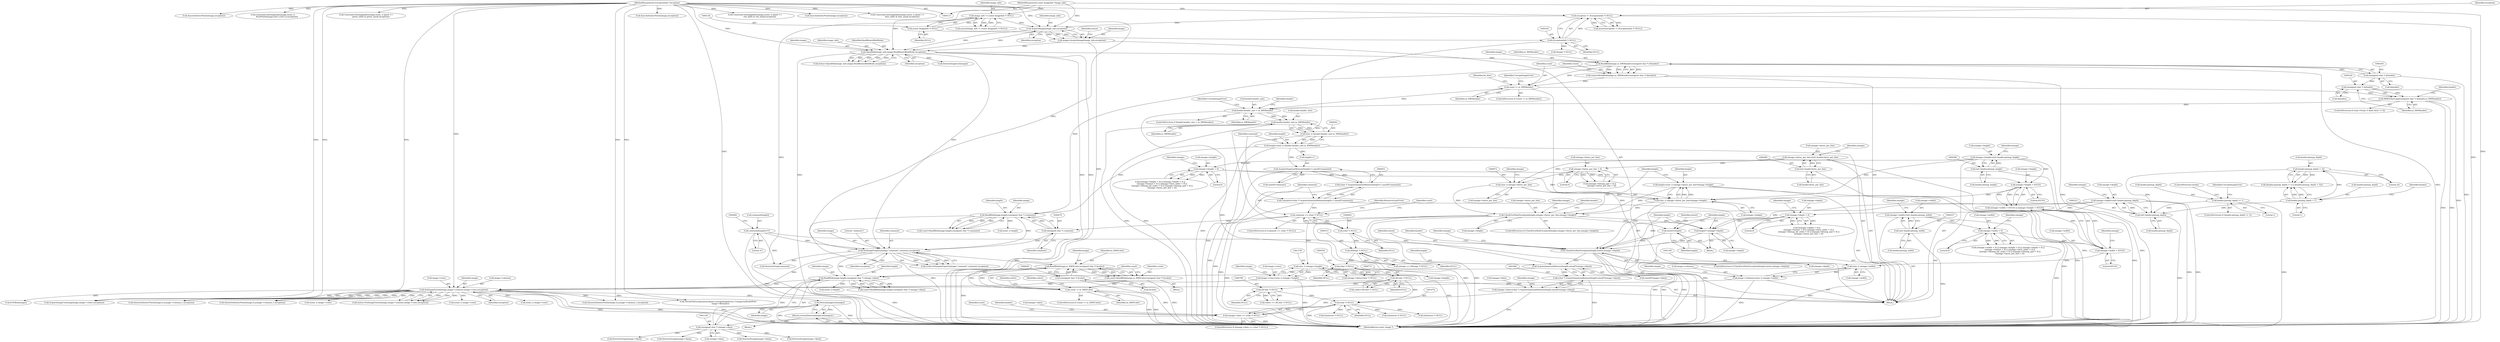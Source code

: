 digraph "0_ImageMagick_c78993d138bf480ab4652b5a48379d4ff75ba5f7@pointer" {
"1001210" [label="(Call,DestroyImageList(image))"];
"1001169" [label="(Call,SetImageExtent(image,image->columns,image->rows,exception))"];
"1001100" [label="(Call,ReadBlob(image,length,(unsigned char *) ximage->data))"];
"1000826" [label="(Call,ReadBlob(image,sz_XWDColor,(unsigned char *) &color))"];
"1000483" [label="(Call,SetImageProperty(image,\"comment\",comment,exception))"];
"1000470" [label="(Call,ReadBlob(image,length,(unsigned char *) comment))"];
"1000200" [label="(Call,ReadBlob(image,sz_XWDheader,(unsigned char *) &header))"];
"1000180" [label="(Call,OpenBlob(image_info,image,ReadBinaryBlobMode,exception))"];
"1000175" [label="(Call,AcquireImage(image_info,exception))"];
"1000135" [label="(Call,image_info != (const ImageInfo *) NULL)"];
"1000114" [label="(MethodParameterIn,const ImageInfo *image_info)"];
"1000137" [label="(Call,(const ImageInfo *) NULL)"];
"1000162" [label="(Call,exception != (ExceptionInfo *) NULL)"];
"1000115" [label="(MethodParameterIn,ExceptionInfo *exception)"];
"1000164" [label="(Call,(ExceptionInfo *) NULL)"];
"1000173" [label="(Call,image=AcquireImage(image_info,exception))"];
"1000203" [label="(Call,(unsigned char *) &header)"];
"1000439" [label="(Call,length=(size_t) (header.header_size-sz_XWDheader))"];
"1000441" [label="(Call,(size_t) (header.header_size-sz_XWDheader))"];
"1000443" [label="(Call,header.header_size-sz_XWDheader)"];
"1000243" [label="(Call,header.header_size < sz_XWDheader)"];
"1000208" [label="(Call,count != sz_XWDheader)"];
"1000198" [label="(Call,count=ReadBlob(image,sz_XWDheader,(unsigned char *) &header))"];
"1000227" [label="(Call,MSBOrderLong((unsigned char *) &header,sz_XWDheader))"];
"1000228" [label="(Call,(unsigned char *) &header)"];
"1000473" [label="(Call,(unsigned char *) comment)"];
"1000460" [label="(Call,comment == (char *) NULL)"];
"1000448" [label="(Call,comment=(char *) AcquireQuantumMemory(length+1,sizeof(*comment)))"];
"1000450" [label="(Call,(char *) AcquireQuantumMemory(length+1,sizeof(*comment)))"];
"1000452" [label="(Call,AcquireQuantumMemory(length+1,sizeof(*comment)))"];
"1000462" [label="(Call,(char *) NULL)"];
"1000476" [label="(Call,comment[length]='\0')"];
"1000834" [label="(Call,count != sz_XWDColor)"];
"1000824" [label="(Call,count=ReadBlob(image,sz_XWDColor,(unsigned char *) &color))"];
"1000829" [label="(Call,(unsigned char *) &color)"];
"1001061" [label="(Call,AcquireQuantumMemory(length,sizeof(*ximage->data)))"];
"1000980" [label="(Call,CheckOverflowException(length,ximage->bytes_per_line,ximage->height))"];
"1000968" [label="(Call,length=(size_t) ximage->bytes_per_line*ximage->height)"];
"1000970" [label="(Call,(size_t) ximage->bytes_per_line*ximage->height)"];
"1000971" [label="(Call,(size_t) ximage->bytes_per_line)"];
"1000579" [label="(Call,ximage->bytes_per_line=(int) header.bytes_per_line)"];
"1000583" [label="(Call,(int) header.bytes_per_line)"];
"1000688" [label="(Call,ximage->bytes_per_line < 0)"];
"1000710" [label="(Call,ximage->height > 65535)"];
"1000561" [label="(Call,ximage->height=(int) header.pixmap_height)"];
"1000565" [label="(Call,(int) header.pixmap_height)"];
"1000653" [label="(Call,ximage->height < 0)"];
"1001027" [label="(Call,CheckOverflowException(length,extent,ximage->depth))"];
"1001021" [label="(Call,length*=ximage->depth)"];
"1000659" [label="(Call,ximage->depth < 0)"];
"1000518" [label="(Call,ximage->depth=(int) header.pixmap_depth)"];
"1000522" [label="(Call,(int) header.pixmap_depth)"];
"1000350" [label="(Call,header.pixmap_depth > 32)"];
"1000345" [label="(Call,header.pixmap_depth < 1)"];
"1000331" [label="(Call,header.pixmap_depth != 1)"];
"1001018" [label="(Call,extent=length)"];
"1001103" [label="(Call,(unsigned char *) ximage->data)"];
"1001069" [label="(Call,ximage->data == (char *) NULL)"];
"1001055" [label="(Call,ximage->data=(char *) AcquireQuantumMemory(length,sizeof(*ximage->data)))"];
"1001059" [label="(Call,(char *) AcquireQuantumMemory(length,sizeof(*ximage->data)))"];
"1001073" [label="(Call,(char *) NULL)"];
"1000797" [label="(Call,(XColor *) NULL)"];
"1000770" [label="(Call,(XColor *) NULL)"];
"1000549" [label="(Call,(char *) NULL)"];
"1000512" [label="(Call,(XImage *) NULL)"];
"1001144" [label="(Call,image->columns=(size_t) ximage->width)"];
"1001148" [label="(Call,(size_t) ximage->width)"];
"1000705" [label="(Call,ximage->width > 65535)"];
"1000647" [label="(Call,ximage->width < 0)"];
"1000552" [label="(Call,ximage->width=(int) header.pixmap_width)"];
"1000556" [label="(Call,(int) header.pixmap_width)"];
"1001153" [label="(Call,image->rows=(size_t) ximage->height)"];
"1001157" [label="(Call,(size_t) ximage->height)"];
"1001209" [label="(Return,return(DestroyImageList(image));)"];
"1000976" [label="(Call,ximage->height)"];
"1000692" [label="(Literal,0)"];
"1000331" [label="(Call,header.pixmap_depth != 1)"];
"1000230" [label="(Call,&header)"];
"1000114" [label="(MethodParameterIn,const ImageInfo *image_info)"];
"1001027" [label="(Call,CheckOverflowException(length,extent,ximage->depth))"];
"1000992" [label="(Identifier,header)"];
"1000354" [label="(Literal,32)"];
"1001073" [label="(Call,(char *) NULL)"];
"1001911" [label="(Call,EOFBlob(image))"];
"1000439" [label="(Call,length=(size_t) (header.header_size-sz_XWDheader))"];
"1000490" [label="(Call,DestroyString(comment))"];
"1000184" [label="(Identifier,exception)"];
"1000470" [label="(Call,ReadBlob(image,length,(unsigned char *) comment))"];
"1000552" [label="(Call,ximage->width=(int) header.pixmap_width)"];
"1001494" [label="(Call,SyncAuthenticPixels(image,exception))"];
"1000232" [label="(Identifier,sz_XWDheader)"];
"1001063" [label="(Call,sizeof(*ximage->data))"];
"1001417" [label="(Call,ConstrainColormapIndex(image,(ssize_t) (pixel >>\n                red_shift) & red_mask,exception))"];
"1000585" [label="(Call,header.bytes_per_line)"];
"1000689" [label="(Call,ximage->bytes_per_line)"];
"1001059" [label="(Call,(char *) AcquireQuantumMemory(length,sizeof(*ximage->data)))"];
"1000969" [label="(Identifier,length)"];
"1000839" [label="(Identifier,colors)"];
"1000688" [label="(Call,ximage->bytes_per_line < 0)"];
"1000682" [label="(Call,(ximage->bitmap_pad < 0) ||\n      (ximage->bytes_per_line < 0))"];
"1001182" [label="(Block,)"];
"1001171" [label="(Call,image->columns)"];
"1001653" [label="(Call,SyncAuthenticPixels(image,exception))"];
"1000466" [label="(Identifier,ResourceLimitError)"];
"1000977" [label="(Identifier,ximage)"];
"1001018" [label="(Call,extent=length)"];
"1000199" [label="(Identifier,count)"];
"1000202" [label="(Identifier,sz_XWDheader)"];
"1000346" [label="(Call,header.pixmap_depth)"];
"1001199" [label="(Call,DestroyString(ximage->data))"];
"1000483" [label="(Call,SetImageProperty(image,\"comment\",comment,exception))"];
"1000529" [label="(Identifier,ximage)"];
"1000486" [label="(Identifier,comment)"];
"1000495" [label="(Call,(ssize_t) length)"];
"1000176" [label="(Identifier,image_info)"];
"1000545" [label="(Call,ximage->data=(char *) NULL)"];
"1000135" [label="(Call,image_info != (const ImageInfo *) NULL)"];
"1000209" [label="(Identifier,count)"];
"1001037" [label="(Identifier,header)"];
"1000464" [label="(Identifier,NULL)"];
"1001385" [label="(Call,(Quantum *) NULL)"];
"1000215" [label="(Identifier,lsb_first)"];
"1000836" [label="(Identifier,sz_XWDColor)"];
"1000558" [label="(Call,header.pixmap_width)"];
"1000349" [label="(Literal,1)"];
"1001155" [label="(Identifier,image)"];
"1000192" [label="(Call,DestroyImageList(image))"];
"1000236" [label="(Identifier,header)"];
"1000968" [label="(Call,length=(size_t) ximage->bytes_per_line*ximage->height)"];
"1000177" [label="(Identifier,exception)"];
"1001157" [label="(Call,(size_t) ximage->height)"];
"1001057" [label="(Identifier,ximage)"];
"1000460" [label="(Call,comment == (char *) NULL)"];
"1000712" [label="(Identifier,ximage)"];
"1000195" [label="(Call,(Image *) NULL)"];
"1000553" [label="(Call,ximage->width)"];
"1000563" [label="(Identifier,ximage)"];
"1000198" [label="(Call,count=ReadBlob(image,sz_XWDheader,(unsigned char *) &header))"];
"1000137" [label="(Call,(const ImageInfo *) NULL)"];
"1000330" [label="(ControlStructure,if (header.pixmap_depth != 1))"];
"1000704" [label="(Call,(ximage->width > 65535) || (ximage->height > 65535))"];
"1000441" [label="(Call,(size_t) (header.header_size-sz_XWDheader))"];
"1000797" [label="(Call,(XColor *) NULL)"];
"1000484" [label="(Identifier,image)"];
"1000473" [label="(Call,(unsigned char *) comment)"];
"1000161" [label="(Call,assert(exception != (ExceptionInfo *) NULL))"];
"1000448" [label="(Call,comment=(char *) AcquireQuantumMemory(length+1,sizeof(*comment)))"];
"1001022" [label="(Identifier,length)"];
"1001098" [label="(Call,count=ReadBlob(image,length,(unsigned char *) ximage->data))"];
"1001154" [label="(Call,image->rows)"];
"1000572" [label="(Identifier,ximage)"];
"1000164" [label="(Call,(ExceptionInfo *) NULL)"];
"1000824" [label="(Call,count=ReadBlob(image,sz_XWDColor,(unsigned char *) &color))"];
"1001131" [label="(Call,DestroyString(ximage->data))"];
"1001102" [label="(Identifier,length)"];
"1000646" [label="(Call,(ximage->width < 0) || (ximage->height < 0) || (ximage->depth < 0) ||\n      (ximage->format < 0) || (ximage->byte_order < 0) ||\n      (ximage->bitmap_bit_order < 0) || (ximage->bitmap_pad < 0) ||\n      (ximage->bytes_per_line < 0))"];
"1000831" [label="(Call,&color)"];
"1000335" [label="(Literal,1)"];
"1001021" [label="(Call,length*=ximage->depth)"];
"1000476" [label="(Call,comment[length]='\0')"];
"1001144" [label="(Call,image->columns=(size_t) ximage->width)"];
"1000833" [label="(ControlStructure,if (count != sz_XWDColor))"];
"1001071" [label="(Identifier,ximage)"];
"1001467" [label="(Call,ConstrainColormapIndex(image,(ssize_t) (pixel >>\n                blue_shift) & blue_mask,exception))"];
"1000519" [label="(Call,ximage->depth)"];
"1000337" [label="(Identifier,CorruptImageError)"];
"1001070" [label="(Call,ximage->data)"];
"1000443" [label="(Call,header.header_size-sz_XWDheader)"];
"1001148" [label="(Call,(size_t) ximage->width)"];
"1001174" [label="(Call,image->rows)"];
"1000485" [label="(Literal,\"comment\")"];
"1000344" [label="(Call,(header.pixmap_depth < 1) || (header.pixmap_depth > 32))"];
"1000469" [label="(Identifier,count)"];
"1001373" [label="(Call,QueueAuthenticPixels(image,0,y,image->columns,1,exception))"];
"1001099" [label="(Identifier,count)"];
"1000556" [label="(Call,(int) header.pixmap_width)"];
"1000667" [label="(Identifier,ximage)"];
"1001055" [label="(Call,ximage->data=(char *) AcquireQuantumMemory(length,sizeof(*ximage->data)))"];
"1000770" [label="(Call,(XColor *) NULL)"];
"1000551" [label="(Identifier,NULL)"];
"1000480" [label="(Literal,'\0')"];
"1000487" [label="(Identifier,exception)"];
"1000706" [label="(Call,ximage->width)"];
"1001062" [label="(Identifier,length)"];
"1000580" [label="(Call,ximage->bytes_per_line)"];
"1000518" [label="(Call,ximage->depth=(int) header.pixmap_depth)"];
"1001928" [label="(MethodReturn,static Image *)"];
"1000162" [label="(Call,exception != (ExceptionInfo *) NULL)"];
"1000985" [label="(Call,ximage->height)"];
"1000659" [label="(Call,ximage->depth < 0)"];
"1001016" [label="(Block,)"];
"1001210" [label="(Call,DestroyImageList(image))"];
"1001023" [label="(Call,ximage->depth)"];
"1001170" [label="(Identifier,image)"];
"1001784" [label="(Call,(ssize_t) image->rows)"];
"1000477" [label="(Call,comment[length])"];
"1001105" [label="(Call,ximage->data)"];
"1001806" [label="(Call,(Quantum *) NULL)"];
"1000829" [label="(Call,(unsigned char *) &color)"];
"1000567" [label="(Call,header.pixmap_height)"];
"1001068" [label="(ControlStructure,if (ximage->data == (char *) NULL))"];
"1000658" [label="(Call,(ximage->depth < 0) ||\n      (ximage->format < 0) || (ximage->byte_order < 0) ||\n      (ximage->bitmap_bit_order < 0) || (ximage->bitmap_pad < 0) ||\n      (ximage->bytes_per_line < 0))"];
"1000212" [label="(Identifier,CorruptImageError)"];
"1000653" [label="(Call,ximage->height < 0)"];
"1000475" [label="(Identifier,comment)"];
"1001363" [label="(Call,(ssize_t) image->rows)"];
"1000971" [label="(Call,(size_t) ximage->bytes_per_line)"];
"1000663" [label="(Literal,0)"];
"1000655" [label="(Identifier,ximage)"];
"1001153" [label="(Call,image->rows=(size_t) ximage->height)"];
"1000825" [label="(Identifier,count)"];
"1000352" [label="(Identifier,header)"];
"1000350" [label="(Call,header.pixmap_depth > 32)"];
"1000332" [label="(Call,header.pixmap_depth)"];
"1000834" [label="(Call,count != sz_XWDColor)"];
"1000208" [label="(Call,count != sz_XWDheader)"];
"1000116" [label="(Block,)"];
"1000982" [label="(Call,ximage->bytes_per_line)"];
"1000654" [label="(Call,ximage->height)"];
"1000181" [label="(Identifier,image_info)"];
"1000249" [label="(Identifier,CorruptImageError)"];
"1000345" [label="(Call,header.pixmap_depth < 1)"];
"1001080" [label="(Identifier,header)"];
"1000228" [label="(Call,(unsigned char *) &header)"];
"1000244" [label="(Call,header.header_size)"];
"1000522" [label="(Call,(int) header.pixmap_depth)"];
"1001177" [label="(Identifier,exception)"];
"1000768" [label="(Call,colors=(XColor *) NULL)"];
"1001103" [label="(Call,(unsigned char *) ximage->data)"];
"1000351" [label="(Call,header.pixmap_depth)"];
"1001899" [label="(Call,DestroyString(ximage->data))"];
"1001209" [label="(Return,return(DestroyImageList(image));)"];
"1000456" [label="(Call,sizeof(*comment))"];
"1000183" [label="(Identifier,ReadBinaryBlobMode)"];
"1000661" [label="(Identifier,ximage)"];
"1000207" [label="(ControlStructure,if (count != sz_XWDheader))"];
"1000447" [label="(Identifier,sz_XWDheader)"];
"1001703" [label="(Call,DestroyString(ximage->data))"];
"1000828" [label="(Identifier,sz_XWDColor)"];
"1001150" [label="(Call,ximage->width)"];
"1000579" [label="(Call,ximage->bytes_per_line=(int) header.bytes_per_line)"];
"1001164" [label="(Identifier,image)"];
"1000134" [label="(Call,assert(image_info != (const ImageInfo *) NULL))"];
"1001145" [label="(Call,image->columns)"];
"1001029" [label="(Identifier,extent)"];
"1000710" [label="(Call,ximage->height > 65535)"];
"1001794" [label="(Call,QueueAuthenticPixels(image,0,y,image->columns,1,exception))"];
"1000166" [label="(Identifier,NULL)"];
"1000714" [label="(Literal,65535)"];
"1001169" [label="(Call,SetImageExtent(image,image->columns,image->rows,exception))"];
"1000462" [label="(Call,(char *) NULL)"];
"1000709" [label="(Literal,65535)"];
"1000647" [label="(Call,ximage->width < 0)"];
"1000472" [label="(Identifier,length)"];
"1000979" [label="(ControlStructure,if (CheckOverflowException(length,ximage->bytes_per_line,ximage->height)))"];
"1001069" [label="(Call,ximage->data == (char *) NULL)"];
"1000856" [label="(Identifier,colors)"];
"1001028" [label="(Identifier,length)"];
"1001101" [label="(Identifier,image)"];
"1001056" [label="(Call,ximage->data)"];
"1001522" [label="(Call,(ssize_t) image->rows)"];
"1001159" [label="(Call,ximage->height)"];
"1001861" [label="(Call,SyncAuthenticPixels(image,exception))"];
"1001914" [label="(Call,ThrowFileException(exception,CorruptImageError,\"UnexpectedEndOfFile\",\n      image->filename))"];
"1001828" [label="(Call,ConstrainColormapIndex(image,(ssize_t)\n              XGetPixel(ximage,(int) x,(int) y),exception))"];
"1000481" [label="(Call,(void) SetImageProperty(image,\"comment\",comment,exception))"];
"1000175" [label="(Call,AcquireImage(image_info,exception))"];
"1000139" [label="(Identifier,NULL)"];
"1000795" [label="(Call,colors == (XColor *) NULL)"];
"1000136" [label="(Identifier,image_info)"];
"1001167" [label="(Call,status=SetImageExtent(image,image->columns,image->rows,exception))"];
"1000242" [label="(ControlStructure,if (header.header_size < sz_XWDheader))"];
"1000200" [label="(Call,ReadBlob(image,sz_XWDheader,(unsigned char *) &header))"];
"1000201" [label="(Identifier,image)"];
"1000210" [label="(Identifier,sz_XWDheader)"];
"1000179" [label="(Identifier,status)"];
"1000973" [label="(Call,ximage->bytes_per_line)"];
"1000471" [label="(Identifier,image)"];
"1000178" [label="(Call,status=OpenBlob(image_info,image,ReadBinaryBlobMode,exception))"];
"1000711" [label="(Call,ximage->height)"];
"1001075" [label="(Identifier,NULL)"];
"1000163" [label="(Identifier,exception)"];
"1001544" [label="(Call,(Quantum *) NULL)"];
"1000651" [label="(Literal,0)"];
"1000450" [label="(Call,(char *) AcquireQuantumMemory(length+1,sizeof(*comment)))"];
"1000453" [label="(Call,length+1)"];
"1000227" [label="(Call,MSBOrderLong((unsigned char *) &header,sz_XWDheader))"];
"1001061" [label="(Call,AcquireQuantumMemory(length,sizeof(*ximage->data)))"];
"1000514" [label="(Identifier,NULL)"];
"1000180" [label="(Call,OpenBlob(image_info,image,ReadBinaryBlobMode,exception))"];
"1001679" [label="(Call,AcquireImageColormap(image,image->colors,exception))"];
"1000549" [label="(Call,(char *) NULL)"];
"1000827" [label="(Identifier,image)"];
"1001111" [label="(Call,(ssize_t) length)"];
"1000468" [label="(Call,count=ReadBlob(image,length,(unsigned char *) comment))"];
"1000205" [label="(Call,&header)"];
"1000980" [label="(Call,CheckOverflowException(length,ximage->bytes_per_line,ximage->height))"];
"1001532" [label="(Call,QueueAuthenticPixels(image,0,y,image->columns,1,exception))"];
"1000561" [label="(Call,ximage->height=(int) header.pixmap_height)"];
"1000583" [label="(Call,(int) header.bytes_per_line)"];
"1000590" [label="(Identifier,ximage)"];
"1000562" [label="(Call,ximage->height)"];
"1000461" [label="(Identifier,comment)"];
"1001442" [label="(Call,ConstrainColormapIndex(image,(ssize_t) (pixel >>\n                green_shift) & green_mask,exception))"];
"1000652" [label="(Call,(ximage->height < 0) || (ximage->depth < 0) ||\n      (ximage->format < 0) || (ximage->byte_order < 0) ||\n      (ximage->bitmap_bit_order < 0) || (ximage->bitmap_pad < 0) ||\n      (ximage->bytes_per_line < 0))"];
"1001026" [label="(ControlStructure,if (CheckOverflowException(length,extent,ximage->depth)))"];
"1000512" [label="(Call,(XImage *) NULL)"];
"1000772" [label="(Identifier,NULL)"];
"1000444" [label="(Call,header.header_size)"];
"1000452" [label="(Call,AcquireQuantumMemory(length+1,sizeof(*comment)))"];
"1000203" [label="(Call,(unsigned char *) &header)"];
"1000253" [label="(Identifier,header)"];
"1000243" [label="(Call,header.header_size < sz_XWDheader)"];
"1000660" [label="(Call,ximage->depth)"];
"1000524" [label="(Call,header.pixmap_depth)"];
"1000339" [label="(ControlStructure,break;)"];
"1000799" [label="(Identifier,NULL)"];
"1000835" [label="(Identifier,count)"];
"1000826" [label="(Call,ReadBlob(image,sz_XWDColor,(unsigned char *) &color))"];
"1000174" [label="(Identifier,image)"];
"1000705" [label="(Call,ximage->width > 65535)"];
"1000247" [label="(Identifier,sz_XWDheader)"];
"1000440" [label="(Identifier,length)"];
"1000823" [label="(Block,)"];
"1000173" [label="(Call,image=AcquireImage(image_info,exception))"];
"1001019" [label="(Identifier,extent)"];
"1000115" [label="(MethodParameterIn,ExceptionInfo *exception)"];
"1000970" [label="(Call,(size_t) ximage->bytes_per_line*ximage->height)"];
"1001020" [label="(Identifier,length)"];
"1001211" [label="(Identifier,image)"];
"1000565" [label="(Call,(int) header.pixmap_height)"];
"1000657" [label="(Literal,0)"];
"1001030" [label="(Call,ximage->depth)"];
"1001013" [label="(Identifier,ximage)"];
"1000217" [label="(ControlStructure,if ((int) (*(char *) &lsb_first) != 0))"];
"1000449" [label="(Identifier,comment)"];
"1000459" [label="(ControlStructure,if (comment == (char *) NULL))"];
"1001100" [label="(Call,ReadBlob(image,length,(unsigned char *) ximage->data))"];
"1000510" [label="(Call,ximage == (XImage *) NULL)"];
"1000648" [label="(Call,ximage->width)"];
"1000981" [label="(Identifier,length)"];
"1000182" [label="(Identifier,image)"];
"1001210" -> "1001209"  [label="AST: "];
"1001210" -> "1001211"  [label="CFG: "];
"1001211" -> "1001210"  [label="AST: "];
"1001209" -> "1001210"  [label="CFG: "];
"1001210" -> "1001928"  [label="DDG: "];
"1001210" -> "1001928"  [label="DDG: "];
"1001210" -> "1001209"  [label="DDG: "];
"1001169" -> "1001210"  [label="DDG: "];
"1001169" -> "1001167"  [label="AST: "];
"1001169" -> "1001177"  [label="CFG: "];
"1001170" -> "1001169"  [label="AST: "];
"1001171" -> "1001169"  [label="AST: "];
"1001174" -> "1001169"  [label="AST: "];
"1001177" -> "1001169"  [label="AST: "];
"1001167" -> "1001169"  [label="CFG: "];
"1001169" -> "1001928"  [label="DDG: "];
"1001169" -> "1001928"  [label="DDG: "];
"1001169" -> "1001928"  [label="DDG: "];
"1001169" -> "1001167"  [label="DDG: "];
"1001169" -> "1001167"  [label="DDG: "];
"1001169" -> "1001167"  [label="DDG: "];
"1001169" -> "1001167"  [label="DDG: "];
"1001100" -> "1001169"  [label="DDG: "];
"1001144" -> "1001169"  [label="DDG: "];
"1001153" -> "1001169"  [label="DDG: "];
"1000483" -> "1001169"  [label="DDG: "];
"1000115" -> "1001169"  [label="DDG: "];
"1001169" -> "1001363"  [label="DDG: "];
"1001169" -> "1001373"  [label="DDG: "];
"1001169" -> "1001373"  [label="DDG: "];
"1001169" -> "1001373"  [label="DDG: "];
"1001169" -> "1001522"  [label="DDG: "];
"1001169" -> "1001532"  [label="DDG: "];
"1001169" -> "1001532"  [label="DDG: "];
"1001169" -> "1001532"  [label="DDG: "];
"1001169" -> "1001679"  [label="DDG: "];
"1001169" -> "1001679"  [label="DDG: "];
"1001169" -> "1001784"  [label="DDG: "];
"1001169" -> "1001794"  [label="DDG: "];
"1001169" -> "1001911"  [label="DDG: "];
"1001169" -> "1001914"  [label="DDG: "];
"1001100" -> "1001098"  [label="AST: "];
"1001100" -> "1001103"  [label="CFG: "];
"1001101" -> "1001100"  [label="AST: "];
"1001102" -> "1001100"  [label="AST: "];
"1001103" -> "1001100"  [label="AST: "];
"1001098" -> "1001100"  [label="CFG: "];
"1001100" -> "1001928"  [label="DDG: "];
"1001100" -> "1001098"  [label="DDG: "];
"1001100" -> "1001098"  [label="DDG: "];
"1001100" -> "1001098"  [label="DDG: "];
"1000826" -> "1001100"  [label="DDG: "];
"1000483" -> "1001100"  [label="DDG: "];
"1001061" -> "1001100"  [label="DDG: "];
"1001103" -> "1001100"  [label="DDG: "];
"1001100" -> "1001111"  [label="DDG: "];
"1000826" -> "1000824"  [label="AST: "];
"1000826" -> "1000829"  [label="CFG: "];
"1000827" -> "1000826"  [label="AST: "];
"1000828" -> "1000826"  [label="AST: "];
"1000829" -> "1000826"  [label="AST: "];
"1000824" -> "1000826"  [label="CFG: "];
"1000826" -> "1001928"  [label="DDG: "];
"1000826" -> "1000824"  [label="DDG: "];
"1000826" -> "1000824"  [label="DDG: "];
"1000826" -> "1000824"  [label="DDG: "];
"1000483" -> "1000826"  [label="DDG: "];
"1000834" -> "1000826"  [label="DDG: "];
"1000829" -> "1000826"  [label="DDG: "];
"1000826" -> "1000834"  [label="DDG: "];
"1000483" -> "1000481"  [label="AST: "];
"1000483" -> "1000487"  [label="CFG: "];
"1000484" -> "1000483"  [label="AST: "];
"1000485" -> "1000483"  [label="AST: "];
"1000486" -> "1000483"  [label="AST: "];
"1000487" -> "1000483"  [label="AST: "];
"1000481" -> "1000483"  [label="CFG: "];
"1000483" -> "1000481"  [label="DDG: "];
"1000483" -> "1000481"  [label="DDG: "];
"1000483" -> "1000481"  [label="DDG: "];
"1000483" -> "1000481"  [label="DDG: "];
"1000470" -> "1000483"  [label="DDG: "];
"1000476" -> "1000483"  [label="DDG: "];
"1000473" -> "1000483"  [label="DDG: "];
"1000180" -> "1000483"  [label="DDG: "];
"1000115" -> "1000483"  [label="DDG: "];
"1000483" -> "1000490"  [label="DDG: "];
"1000470" -> "1000468"  [label="AST: "];
"1000470" -> "1000473"  [label="CFG: "];
"1000471" -> "1000470"  [label="AST: "];
"1000472" -> "1000470"  [label="AST: "];
"1000473" -> "1000470"  [label="AST: "];
"1000468" -> "1000470"  [label="CFG: "];
"1000470" -> "1001928"  [label="DDG: "];
"1000470" -> "1000468"  [label="DDG: "];
"1000470" -> "1000468"  [label="DDG: "];
"1000470" -> "1000468"  [label="DDG: "];
"1000200" -> "1000470"  [label="DDG: "];
"1000439" -> "1000470"  [label="DDG: "];
"1000473" -> "1000470"  [label="DDG: "];
"1000470" -> "1000495"  [label="DDG: "];
"1000200" -> "1000198"  [label="AST: "];
"1000200" -> "1000203"  [label="CFG: "];
"1000201" -> "1000200"  [label="AST: "];
"1000202" -> "1000200"  [label="AST: "];
"1000203" -> "1000200"  [label="AST: "];
"1000198" -> "1000200"  [label="CFG: "];
"1000200" -> "1001928"  [label="DDG: "];
"1000200" -> "1000198"  [label="DDG: "];
"1000200" -> "1000198"  [label="DDG: "];
"1000200" -> "1000198"  [label="DDG: "];
"1000180" -> "1000200"  [label="DDG: "];
"1000203" -> "1000200"  [label="DDG: "];
"1000200" -> "1000208"  [label="DDG: "];
"1000180" -> "1000178"  [label="AST: "];
"1000180" -> "1000184"  [label="CFG: "];
"1000181" -> "1000180"  [label="AST: "];
"1000182" -> "1000180"  [label="AST: "];
"1000183" -> "1000180"  [label="AST: "];
"1000184" -> "1000180"  [label="AST: "];
"1000178" -> "1000180"  [label="CFG: "];
"1000180" -> "1001928"  [label="DDG: "];
"1000180" -> "1001928"  [label="DDG: "];
"1000180" -> "1001928"  [label="DDG: "];
"1000180" -> "1000178"  [label="DDG: "];
"1000180" -> "1000178"  [label="DDG: "];
"1000180" -> "1000178"  [label="DDG: "];
"1000180" -> "1000178"  [label="DDG: "];
"1000175" -> "1000180"  [label="DDG: "];
"1000175" -> "1000180"  [label="DDG: "];
"1000114" -> "1000180"  [label="DDG: "];
"1000173" -> "1000180"  [label="DDG: "];
"1000115" -> "1000180"  [label="DDG: "];
"1000180" -> "1000192"  [label="DDG: "];
"1000175" -> "1000173"  [label="AST: "];
"1000175" -> "1000177"  [label="CFG: "];
"1000176" -> "1000175"  [label="AST: "];
"1000177" -> "1000175"  [label="AST: "];
"1000173" -> "1000175"  [label="CFG: "];
"1000175" -> "1000173"  [label="DDG: "];
"1000175" -> "1000173"  [label="DDG: "];
"1000135" -> "1000175"  [label="DDG: "];
"1000114" -> "1000175"  [label="DDG: "];
"1000162" -> "1000175"  [label="DDG: "];
"1000115" -> "1000175"  [label="DDG: "];
"1000135" -> "1000134"  [label="AST: "];
"1000135" -> "1000137"  [label="CFG: "];
"1000136" -> "1000135"  [label="AST: "];
"1000137" -> "1000135"  [label="AST: "];
"1000134" -> "1000135"  [label="CFG: "];
"1000135" -> "1001928"  [label="DDG: "];
"1000135" -> "1000134"  [label="DDG: "];
"1000135" -> "1000134"  [label="DDG: "];
"1000114" -> "1000135"  [label="DDG: "];
"1000137" -> "1000135"  [label="DDG: "];
"1000114" -> "1000113"  [label="AST: "];
"1000114" -> "1001928"  [label="DDG: "];
"1000137" -> "1000139"  [label="CFG: "];
"1000138" -> "1000137"  [label="AST: "];
"1000139" -> "1000137"  [label="AST: "];
"1000137" -> "1000164"  [label="DDG: "];
"1000162" -> "1000161"  [label="AST: "];
"1000162" -> "1000164"  [label="CFG: "];
"1000163" -> "1000162"  [label="AST: "];
"1000164" -> "1000162"  [label="AST: "];
"1000161" -> "1000162"  [label="CFG: "];
"1000162" -> "1001928"  [label="DDG: "];
"1000162" -> "1000161"  [label="DDG: "];
"1000162" -> "1000161"  [label="DDG: "];
"1000115" -> "1000162"  [label="DDG: "];
"1000164" -> "1000162"  [label="DDG: "];
"1000115" -> "1000113"  [label="AST: "];
"1000115" -> "1001928"  [label="DDG: "];
"1000115" -> "1001373"  [label="DDG: "];
"1000115" -> "1001417"  [label="DDG: "];
"1000115" -> "1001442"  [label="DDG: "];
"1000115" -> "1001467"  [label="DDG: "];
"1000115" -> "1001494"  [label="DDG: "];
"1000115" -> "1001532"  [label="DDG: "];
"1000115" -> "1001653"  [label="DDG: "];
"1000115" -> "1001679"  [label="DDG: "];
"1000115" -> "1001794"  [label="DDG: "];
"1000115" -> "1001828"  [label="DDG: "];
"1000115" -> "1001861"  [label="DDG: "];
"1000115" -> "1001914"  [label="DDG: "];
"1000164" -> "1000166"  [label="CFG: "];
"1000165" -> "1000164"  [label="AST: "];
"1000166" -> "1000164"  [label="AST: "];
"1000164" -> "1000195"  [label="DDG: "];
"1000164" -> "1000462"  [label="DDG: "];
"1000173" -> "1000116"  [label="AST: "];
"1000174" -> "1000173"  [label="AST: "];
"1000179" -> "1000173"  [label="CFG: "];
"1000173" -> "1001928"  [label="DDG: "];
"1000203" -> "1000205"  [label="CFG: "];
"1000204" -> "1000203"  [label="AST: "];
"1000205" -> "1000203"  [label="AST: "];
"1000203" -> "1001928"  [label="DDG: "];
"1000203" -> "1000228"  [label="DDG: "];
"1000439" -> "1000116"  [label="AST: "];
"1000439" -> "1000441"  [label="CFG: "];
"1000440" -> "1000439"  [label="AST: "];
"1000441" -> "1000439"  [label="AST: "];
"1000449" -> "1000439"  [label="CFG: "];
"1000439" -> "1001928"  [label="DDG: "];
"1000441" -> "1000439"  [label="DDG: "];
"1000439" -> "1000452"  [label="DDG: "];
"1000439" -> "1000453"  [label="DDG: "];
"1000441" -> "1000443"  [label="CFG: "];
"1000442" -> "1000441"  [label="AST: "];
"1000443" -> "1000441"  [label="AST: "];
"1000441" -> "1001928"  [label="DDG: "];
"1000443" -> "1000441"  [label="DDG: "];
"1000443" -> "1000441"  [label="DDG: "];
"1000443" -> "1000447"  [label="CFG: "];
"1000444" -> "1000443"  [label="AST: "];
"1000447" -> "1000443"  [label="AST: "];
"1000443" -> "1001928"  [label="DDG: "];
"1000443" -> "1001928"  [label="DDG: "];
"1000243" -> "1000443"  [label="DDG: "];
"1000243" -> "1000443"  [label="DDG: "];
"1000243" -> "1000242"  [label="AST: "];
"1000243" -> "1000247"  [label="CFG: "];
"1000244" -> "1000243"  [label="AST: "];
"1000247" -> "1000243"  [label="AST: "];
"1000249" -> "1000243"  [label="CFG: "];
"1000253" -> "1000243"  [label="CFG: "];
"1000243" -> "1001928"  [label="DDG: "];
"1000208" -> "1000243"  [label="DDG: "];
"1000227" -> "1000243"  [label="DDG: "];
"1000208" -> "1000207"  [label="AST: "];
"1000208" -> "1000210"  [label="CFG: "];
"1000209" -> "1000208"  [label="AST: "];
"1000210" -> "1000208"  [label="AST: "];
"1000212" -> "1000208"  [label="CFG: "];
"1000215" -> "1000208"  [label="CFG: "];
"1000208" -> "1001928"  [label="DDG: "];
"1000198" -> "1000208"  [label="DDG: "];
"1000208" -> "1000227"  [label="DDG: "];
"1000198" -> "1000116"  [label="AST: "];
"1000199" -> "1000198"  [label="AST: "];
"1000209" -> "1000198"  [label="CFG: "];
"1000198" -> "1001928"  [label="DDG: "];
"1000227" -> "1000217"  [label="AST: "];
"1000227" -> "1000232"  [label="CFG: "];
"1000228" -> "1000227"  [label="AST: "];
"1000232" -> "1000227"  [label="AST: "];
"1000236" -> "1000227"  [label="CFG: "];
"1000227" -> "1001928"  [label="DDG: "];
"1000227" -> "1001928"  [label="DDG: "];
"1000228" -> "1000227"  [label="DDG: "];
"1000228" -> "1000230"  [label="CFG: "];
"1000229" -> "1000228"  [label="AST: "];
"1000230" -> "1000228"  [label="AST: "];
"1000232" -> "1000228"  [label="CFG: "];
"1000228" -> "1001928"  [label="DDG: "];
"1000473" -> "1000475"  [label="CFG: "];
"1000474" -> "1000473"  [label="AST: "];
"1000475" -> "1000473"  [label="AST: "];
"1000460" -> "1000473"  [label="DDG: "];
"1000460" -> "1000459"  [label="AST: "];
"1000460" -> "1000462"  [label="CFG: "];
"1000461" -> "1000460"  [label="AST: "];
"1000462" -> "1000460"  [label="AST: "];
"1000466" -> "1000460"  [label="CFG: "];
"1000469" -> "1000460"  [label="CFG: "];
"1000460" -> "1001928"  [label="DDG: "];
"1000448" -> "1000460"  [label="DDG: "];
"1000462" -> "1000460"  [label="DDG: "];
"1000448" -> "1000116"  [label="AST: "];
"1000448" -> "1000450"  [label="CFG: "];
"1000449" -> "1000448"  [label="AST: "];
"1000450" -> "1000448"  [label="AST: "];
"1000461" -> "1000448"  [label="CFG: "];
"1000448" -> "1001928"  [label="DDG: "];
"1000450" -> "1000448"  [label="DDG: "];
"1000450" -> "1000452"  [label="CFG: "];
"1000451" -> "1000450"  [label="AST: "];
"1000452" -> "1000450"  [label="AST: "];
"1000450" -> "1001928"  [label="DDG: "];
"1000452" -> "1000450"  [label="DDG: "];
"1000452" -> "1000456"  [label="CFG: "];
"1000453" -> "1000452"  [label="AST: "];
"1000456" -> "1000452"  [label="AST: "];
"1000452" -> "1001928"  [label="DDG: "];
"1000462" -> "1000464"  [label="CFG: "];
"1000463" -> "1000462"  [label="AST: "];
"1000464" -> "1000462"  [label="AST: "];
"1000462" -> "1000512"  [label="DDG: "];
"1000476" -> "1000116"  [label="AST: "];
"1000476" -> "1000480"  [label="CFG: "];
"1000477" -> "1000476"  [label="AST: "];
"1000480" -> "1000476"  [label="AST: "];
"1000482" -> "1000476"  [label="CFG: "];
"1000476" -> "1001928"  [label="DDG: "];
"1000476" -> "1000490"  [label="DDG: "];
"1000834" -> "1000833"  [label="AST: "];
"1000834" -> "1000836"  [label="CFG: "];
"1000835" -> "1000834"  [label="AST: "];
"1000836" -> "1000834"  [label="AST: "];
"1000839" -> "1000834"  [label="CFG: "];
"1000856" -> "1000834"  [label="CFG: "];
"1000834" -> "1001928"  [label="DDG: "];
"1000834" -> "1001928"  [label="DDG: "];
"1000824" -> "1000834"  [label="DDG: "];
"1000824" -> "1000823"  [label="AST: "];
"1000825" -> "1000824"  [label="AST: "];
"1000835" -> "1000824"  [label="CFG: "];
"1000824" -> "1001928"  [label="DDG: "];
"1000829" -> "1000831"  [label="CFG: "];
"1000830" -> "1000829"  [label="AST: "];
"1000831" -> "1000829"  [label="AST: "];
"1000829" -> "1001928"  [label="DDG: "];
"1001061" -> "1001059"  [label="AST: "];
"1001061" -> "1001063"  [label="CFG: "];
"1001062" -> "1001061"  [label="AST: "];
"1001063" -> "1001061"  [label="AST: "];
"1001059" -> "1001061"  [label="CFG: "];
"1001061" -> "1001059"  [label="DDG: "];
"1000980" -> "1001061"  [label="DDG: "];
"1001027" -> "1001061"  [label="DDG: "];
"1000980" -> "1000979"  [label="AST: "];
"1000980" -> "1000985"  [label="CFG: "];
"1000981" -> "1000980"  [label="AST: "];
"1000982" -> "1000980"  [label="AST: "];
"1000985" -> "1000980"  [label="AST: "];
"1000992" -> "1000980"  [label="CFG: "];
"1001013" -> "1000980"  [label="CFG: "];
"1000980" -> "1001928"  [label="DDG: "];
"1000980" -> "1001928"  [label="DDG: "];
"1000968" -> "1000980"  [label="DDG: "];
"1000971" -> "1000980"  [label="DDG: "];
"1000970" -> "1000980"  [label="DDG: "];
"1000980" -> "1001018"  [label="DDG: "];
"1000980" -> "1001021"  [label="DDG: "];
"1000980" -> "1001157"  [label="DDG: "];
"1000968" -> "1000116"  [label="AST: "];
"1000968" -> "1000970"  [label="CFG: "];
"1000969" -> "1000968"  [label="AST: "];
"1000970" -> "1000968"  [label="AST: "];
"1000981" -> "1000968"  [label="CFG: "];
"1000968" -> "1001928"  [label="DDG: "];
"1000970" -> "1000968"  [label="DDG: "];
"1000970" -> "1000968"  [label="DDG: "];
"1000970" -> "1000976"  [label="CFG: "];
"1000971" -> "1000970"  [label="AST: "];
"1000976" -> "1000970"  [label="AST: "];
"1000970" -> "1001928"  [label="DDG: "];
"1000971" -> "1000970"  [label="DDG: "];
"1000710" -> "1000970"  [label="DDG: "];
"1000561" -> "1000970"  [label="DDG: "];
"1000653" -> "1000970"  [label="DDG: "];
"1000971" -> "1000973"  [label="CFG: "];
"1000972" -> "1000971"  [label="AST: "];
"1000973" -> "1000971"  [label="AST: "];
"1000977" -> "1000971"  [label="CFG: "];
"1000579" -> "1000971"  [label="DDG: "];
"1000688" -> "1000971"  [label="DDG: "];
"1000579" -> "1000116"  [label="AST: "];
"1000579" -> "1000583"  [label="CFG: "];
"1000580" -> "1000579"  [label="AST: "];
"1000583" -> "1000579"  [label="AST: "];
"1000590" -> "1000579"  [label="CFG: "];
"1000579" -> "1001928"  [label="DDG: "];
"1000583" -> "1000579"  [label="DDG: "];
"1000579" -> "1000688"  [label="DDG: "];
"1000583" -> "1000585"  [label="CFG: "];
"1000584" -> "1000583"  [label="AST: "];
"1000585" -> "1000583"  [label="AST: "];
"1000583" -> "1001928"  [label="DDG: "];
"1000688" -> "1000682"  [label="AST: "];
"1000688" -> "1000692"  [label="CFG: "];
"1000689" -> "1000688"  [label="AST: "];
"1000692" -> "1000688"  [label="AST: "];
"1000682" -> "1000688"  [label="CFG: "];
"1000688" -> "1000682"  [label="DDG: "];
"1000688" -> "1000682"  [label="DDG: "];
"1000710" -> "1000704"  [label="AST: "];
"1000710" -> "1000714"  [label="CFG: "];
"1000711" -> "1000710"  [label="AST: "];
"1000714" -> "1000710"  [label="AST: "];
"1000704" -> "1000710"  [label="CFG: "];
"1000710" -> "1000704"  [label="DDG: "];
"1000710" -> "1000704"  [label="DDG: "];
"1000561" -> "1000710"  [label="DDG: "];
"1000653" -> "1000710"  [label="DDG: "];
"1000561" -> "1000116"  [label="AST: "];
"1000561" -> "1000565"  [label="CFG: "];
"1000562" -> "1000561"  [label="AST: "];
"1000565" -> "1000561"  [label="AST: "];
"1000572" -> "1000561"  [label="CFG: "];
"1000561" -> "1001928"  [label="DDG: "];
"1000565" -> "1000561"  [label="DDG: "];
"1000561" -> "1000653"  [label="DDG: "];
"1000565" -> "1000567"  [label="CFG: "];
"1000566" -> "1000565"  [label="AST: "];
"1000567" -> "1000565"  [label="AST: "];
"1000565" -> "1001928"  [label="DDG: "];
"1000653" -> "1000652"  [label="AST: "];
"1000653" -> "1000657"  [label="CFG: "];
"1000654" -> "1000653"  [label="AST: "];
"1000657" -> "1000653"  [label="AST: "];
"1000661" -> "1000653"  [label="CFG: "];
"1000652" -> "1000653"  [label="CFG: "];
"1000653" -> "1000652"  [label="DDG: "];
"1000653" -> "1000652"  [label="DDG: "];
"1001027" -> "1001026"  [label="AST: "];
"1001027" -> "1001030"  [label="CFG: "];
"1001028" -> "1001027"  [label="AST: "];
"1001029" -> "1001027"  [label="AST: "];
"1001030" -> "1001027"  [label="AST: "];
"1001037" -> "1001027"  [label="CFG: "];
"1001057" -> "1001027"  [label="CFG: "];
"1001027" -> "1001928"  [label="DDG: "];
"1001027" -> "1001928"  [label="DDG: "];
"1001027" -> "1001928"  [label="DDG: "];
"1001021" -> "1001027"  [label="DDG: "];
"1001018" -> "1001027"  [label="DDG: "];
"1000659" -> "1001027"  [label="DDG: "];
"1000518" -> "1001027"  [label="DDG: "];
"1001021" -> "1001016"  [label="AST: "];
"1001021" -> "1001023"  [label="CFG: "];
"1001022" -> "1001021"  [label="AST: "];
"1001023" -> "1001021"  [label="AST: "];
"1001028" -> "1001021"  [label="CFG: "];
"1000659" -> "1001021"  [label="DDG: "];
"1000518" -> "1001021"  [label="DDG: "];
"1000659" -> "1000658"  [label="AST: "];
"1000659" -> "1000663"  [label="CFG: "];
"1000660" -> "1000659"  [label="AST: "];
"1000663" -> "1000659"  [label="AST: "];
"1000667" -> "1000659"  [label="CFG: "];
"1000658" -> "1000659"  [label="CFG: "];
"1000659" -> "1001928"  [label="DDG: "];
"1000659" -> "1000658"  [label="DDG: "];
"1000659" -> "1000658"  [label="DDG: "];
"1000518" -> "1000659"  [label="DDG: "];
"1000518" -> "1000116"  [label="AST: "];
"1000518" -> "1000522"  [label="CFG: "];
"1000519" -> "1000518"  [label="AST: "];
"1000522" -> "1000518"  [label="AST: "];
"1000529" -> "1000518"  [label="CFG: "];
"1000518" -> "1001928"  [label="DDG: "];
"1000518" -> "1001928"  [label="DDG: "];
"1000522" -> "1000518"  [label="DDG: "];
"1000522" -> "1000524"  [label="CFG: "];
"1000523" -> "1000522"  [label="AST: "];
"1000524" -> "1000522"  [label="AST: "];
"1000522" -> "1001928"  [label="DDG: "];
"1000350" -> "1000522"  [label="DDG: "];
"1000331" -> "1000522"  [label="DDG: "];
"1000345" -> "1000522"  [label="DDG: "];
"1000350" -> "1000344"  [label="AST: "];
"1000350" -> "1000354"  [label="CFG: "];
"1000351" -> "1000350"  [label="AST: "];
"1000354" -> "1000350"  [label="AST: "];
"1000344" -> "1000350"  [label="CFG: "];
"1000350" -> "1000344"  [label="DDG: "];
"1000350" -> "1000344"  [label="DDG: "];
"1000345" -> "1000350"  [label="DDG: "];
"1000345" -> "1000344"  [label="AST: "];
"1000345" -> "1000349"  [label="CFG: "];
"1000346" -> "1000345"  [label="AST: "];
"1000349" -> "1000345"  [label="AST: "];
"1000352" -> "1000345"  [label="CFG: "];
"1000344" -> "1000345"  [label="CFG: "];
"1000345" -> "1000344"  [label="DDG: "];
"1000345" -> "1000344"  [label="DDG: "];
"1000331" -> "1000330"  [label="AST: "];
"1000331" -> "1000335"  [label="CFG: "];
"1000332" -> "1000331"  [label="AST: "];
"1000335" -> "1000331"  [label="AST: "];
"1000337" -> "1000331"  [label="CFG: "];
"1000339" -> "1000331"  [label="CFG: "];
"1000331" -> "1001928"  [label="DDG: "];
"1001018" -> "1001016"  [label="AST: "];
"1001018" -> "1001020"  [label="CFG: "];
"1001019" -> "1001018"  [label="AST: "];
"1001020" -> "1001018"  [label="AST: "];
"1001022" -> "1001018"  [label="CFG: "];
"1001103" -> "1001105"  [label="CFG: "];
"1001104" -> "1001103"  [label="AST: "];
"1001105" -> "1001103"  [label="AST: "];
"1001069" -> "1001103"  [label="DDG: "];
"1001103" -> "1001131"  [label="DDG: "];
"1001103" -> "1001199"  [label="DDG: "];
"1001103" -> "1001703"  [label="DDG: "];
"1001103" -> "1001899"  [label="DDG: "];
"1001069" -> "1001068"  [label="AST: "];
"1001069" -> "1001073"  [label="CFG: "];
"1001070" -> "1001069"  [label="AST: "];
"1001073" -> "1001069"  [label="AST: "];
"1001080" -> "1001069"  [label="CFG: "];
"1001099" -> "1001069"  [label="CFG: "];
"1001069" -> "1001928"  [label="DDG: "];
"1001069" -> "1001928"  [label="DDG: "];
"1001055" -> "1001069"  [label="DDG: "];
"1001073" -> "1001069"  [label="DDG: "];
"1001055" -> "1000116"  [label="AST: "];
"1001055" -> "1001059"  [label="CFG: "];
"1001056" -> "1001055"  [label="AST: "];
"1001059" -> "1001055"  [label="AST: "];
"1001071" -> "1001055"  [label="CFG: "];
"1001055" -> "1001928"  [label="DDG: "];
"1001059" -> "1001055"  [label="DDG: "];
"1001060" -> "1001059"  [label="AST: "];
"1001059" -> "1001928"  [label="DDG: "];
"1001073" -> "1001075"  [label="CFG: "];
"1001074" -> "1001073"  [label="AST: "];
"1001075" -> "1001073"  [label="AST: "];
"1001073" -> "1001928"  [label="DDG: "];
"1000797" -> "1001073"  [label="DDG: "];
"1000770" -> "1001073"  [label="DDG: "];
"1001073" -> "1001385"  [label="DDG: "];
"1001073" -> "1001544"  [label="DDG: "];
"1001073" -> "1001806"  [label="DDG: "];
"1000797" -> "1000795"  [label="AST: "];
"1000797" -> "1000799"  [label="CFG: "];
"1000798" -> "1000797"  [label="AST: "];
"1000799" -> "1000797"  [label="AST: "];
"1000795" -> "1000797"  [label="CFG: "];
"1000797" -> "1000795"  [label="DDG: "];
"1000770" -> "1000797"  [label="DDG: "];
"1000770" -> "1000768"  [label="AST: "];
"1000770" -> "1000772"  [label="CFG: "];
"1000771" -> "1000770"  [label="AST: "];
"1000772" -> "1000770"  [label="AST: "];
"1000768" -> "1000770"  [label="CFG: "];
"1000770" -> "1000768"  [label="DDG: "];
"1000549" -> "1000770"  [label="DDG: "];
"1000549" -> "1000545"  [label="AST: "];
"1000549" -> "1000551"  [label="CFG: "];
"1000550" -> "1000549"  [label="AST: "];
"1000551" -> "1000549"  [label="AST: "];
"1000545" -> "1000549"  [label="CFG: "];
"1000549" -> "1000545"  [label="DDG: "];
"1000512" -> "1000549"  [label="DDG: "];
"1000512" -> "1000510"  [label="AST: "];
"1000512" -> "1000514"  [label="CFG: "];
"1000513" -> "1000512"  [label="AST: "];
"1000514" -> "1000512"  [label="AST: "];
"1000510" -> "1000512"  [label="CFG: "];
"1000512" -> "1000510"  [label="DDG: "];
"1001144" -> "1000116"  [label="AST: "];
"1001144" -> "1001148"  [label="CFG: "];
"1001145" -> "1001144"  [label="AST: "];
"1001148" -> "1001144"  [label="AST: "];
"1001155" -> "1001144"  [label="CFG: "];
"1001144" -> "1001928"  [label="DDG: "];
"1001148" -> "1001144"  [label="DDG: "];
"1001148" -> "1001150"  [label="CFG: "];
"1001149" -> "1001148"  [label="AST: "];
"1001150" -> "1001148"  [label="AST: "];
"1001148" -> "1001928"  [label="DDG: "];
"1000705" -> "1001148"  [label="DDG: "];
"1000705" -> "1000704"  [label="AST: "];
"1000705" -> "1000709"  [label="CFG: "];
"1000706" -> "1000705"  [label="AST: "];
"1000709" -> "1000705"  [label="AST: "];
"1000712" -> "1000705"  [label="CFG: "];
"1000704" -> "1000705"  [label="CFG: "];
"1000705" -> "1000704"  [label="DDG: "];
"1000705" -> "1000704"  [label="DDG: "];
"1000647" -> "1000705"  [label="DDG: "];
"1000647" -> "1000646"  [label="AST: "];
"1000647" -> "1000651"  [label="CFG: "];
"1000648" -> "1000647"  [label="AST: "];
"1000651" -> "1000647"  [label="AST: "];
"1000655" -> "1000647"  [label="CFG: "];
"1000646" -> "1000647"  [label="CFG: "];
"1000647" -> "1000646"  [label="DDG: "];
"1000647" -> "1000646"  [label="DDG: "];
"1000552" -> "1000647"  [label="DDG: "];
"1000552" -> "1000116"  [label="AST: "];
"1000552" -> "1000556"  [label="CFG: "];
"1000553" -> "1000552"  [label="AST: "];
"1000556" -> "1000552"  [label="AST: "];
"1000563" -> "1000552"  [label="CFG: "];
"1000552" -> "1001928"  [label="DDG: "];
"1000556" -> "1000552"  [label="DDG: "];
"1000556" -> "1000558"  [label="CFG: "];
"1000557" -> "1000556"  [label="AST: "];
"1000558" -> "1000556"  [label="AST: "];
"1000556" -> "1001928"  [label="DDG: "];
"1001153" -> "1000116"  [label="AST: "];
"1001153" -> "1001157"  [label="CFG: "];
"1001154" -> "1001153"  [label="AST: "];
"1001157" -> "1001153"  [label="AST: "];
"1001164" -> "1001153"  [label="CFG: "];
"1001153" -> "1001928"  [label="DDG: "];
"1001157" -> "1001153"  [label="DDG: "];
"1001157" -> "1001159"  [label="CFG: "];
"1001158" -> "1001157"  [label="AST: "];
"1001159" -> "1001157"  [label="AST: "];
"1001157" -> "1001928"  [label="DDG: "];
"1001209" -> "1001182"  [label="AST: "];
"1001928" -> "1001209"  [label="CFG: "];
"1001209" -> "1001928"  [label="DDG: "];
}
